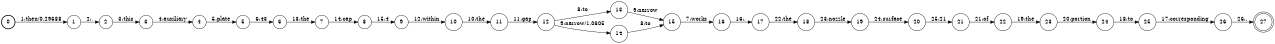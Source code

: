 digraph FST {
rankdir = LR;
size = "8.5,11";
label = "";
center = 1;
orientation = Portrait;
ranksep = "0.4";
nodesep = "0.25";
0 [label = "0", shape = circle, style = bold, fontsize = 14]
	0 -> 1 [label = "1:then/0.29688", fontsize = 14];
1 [label = "1", shape = circle, style = solid, fontsize = 14]
	1 -> 2 [label = "2:,", fontsize = 14];
2 [label = "2", shape = circle, style = solid, fontsize = 14]
	2 -> 3 [label = "3:this", fontsize = 14];
3 [label = "3", shape = circle, style = solid, fontsize = 14]
	3 -> 4 [label = "4:auxiliary", fontsize = 14];
4 [label = "4", shape = circle, style = solid, fontsize = 14]
	4 -> 5 [label = "5:plate", fontsize = 14];
5 [label = "5", shape = circle, style = solid, fontsize = 14]
	5 -> 6 [label = "6:43", fontsize = 14];
6 [label = "6", shape = circle, style = solid, fontsize = 14]
	6 -> 7 [label = "13:the", fontsize = 14];
7 [label = "7", shape = circle, style = solid, fontsize = 14]
	7 -> 8 [label = "14:cap", fontsize = 14];
8 [label = "8", shape = circle, style = solid, fontsize = 14]
	8 -> 9 [label = "15:4", fontsize = 14];
9 [label = "9", shape = circle, style = solid, fontsize = 14]
	9 -> 10 [label = "12:within", fontsize = 14];
10 [label = "10", shape = circle, style = solid, fontsize = 14]
	10 -> 11 [label = "10:the", fontsize = 14];
11 [label = "11", shape = circle, style = solid, fontsize = 14]
	11 -> 12 [label = "11:gap", fontsize = 14];
12 [label = "12", shape = circle, style = solid, fontsize = 14]
	12 -> 13 [label = "8:to", fontsize = 14];
	12 -> 14 [label = "9:narrow/1.0605", fontsize = 14];
13 [label = "13", shape = circle, style = solid, fontsize = 14]
	13 -> 15 [label = "9:narrow", fontsize = 14];
14 [label = "14", shape = circle, style = solid, fontsize = 14]
	14 -> 15 [label = "8:to", fontsize = 14];
15 [label = "15", shape = circle, style = solid, fontsize = 14]
	15 -> 16 [label = "7:works", fontsize = 14];
16 [label = "16", shape = circle, style = solid, fontsize = 14]
	16 -> 17 [label = "16:,", fontsize = 14];
17 [label = "17", shape = circle, style = solid, fontsize = 14]
	17 -> 18 [label = "22:the", fontsize = 14];
18 [label = "18", shape = circle, style = solid, fontsize = 14]
	18 -> 19 [label = "23:nozzle", fontsize = 14];
19 [label = "19", shape = circle, style = solid, fontsize = 14]
	19 -> 20 [label = "24:surface", fontsize = 14];
20 [label = "20", shape = circle, style = solid, fontsize = 14]
	20 -> 21 [label = "25:21", fontsize = 14];
21 [label = "21", shape = circle, style = solid, fontsize = 14]
	21 -> 22 [label = "21:of", fontsize = 14];
22 [label = "22", shape = circle, style = solid, fontsize = 14]
	22 -> 23 [label = "19:the", fontsize = 14];
23 [label = "23", shape = circle, style = solid, fontsize = 14]
	23 -> 24 [label = "20:portion", fontsize = 14];
24 [label = "24", shape = circle, style = solid, fontsize = 14]
	24 -> 25 [label = "18:to", fontsize = 14];
25 [label = "25", shape = circle, style = solid, fontsize = 14]
	25 -> 26 [label = "17:corresponding", fontsize = 14];
26 [label = "26", shape = circle, style = solid, fontsize = 14]
	26 -> 27 [label = "26:.", fontsize = 14];
27 [label = "27", shape = doublecircle, style = solid, fontsize = 14]
}
